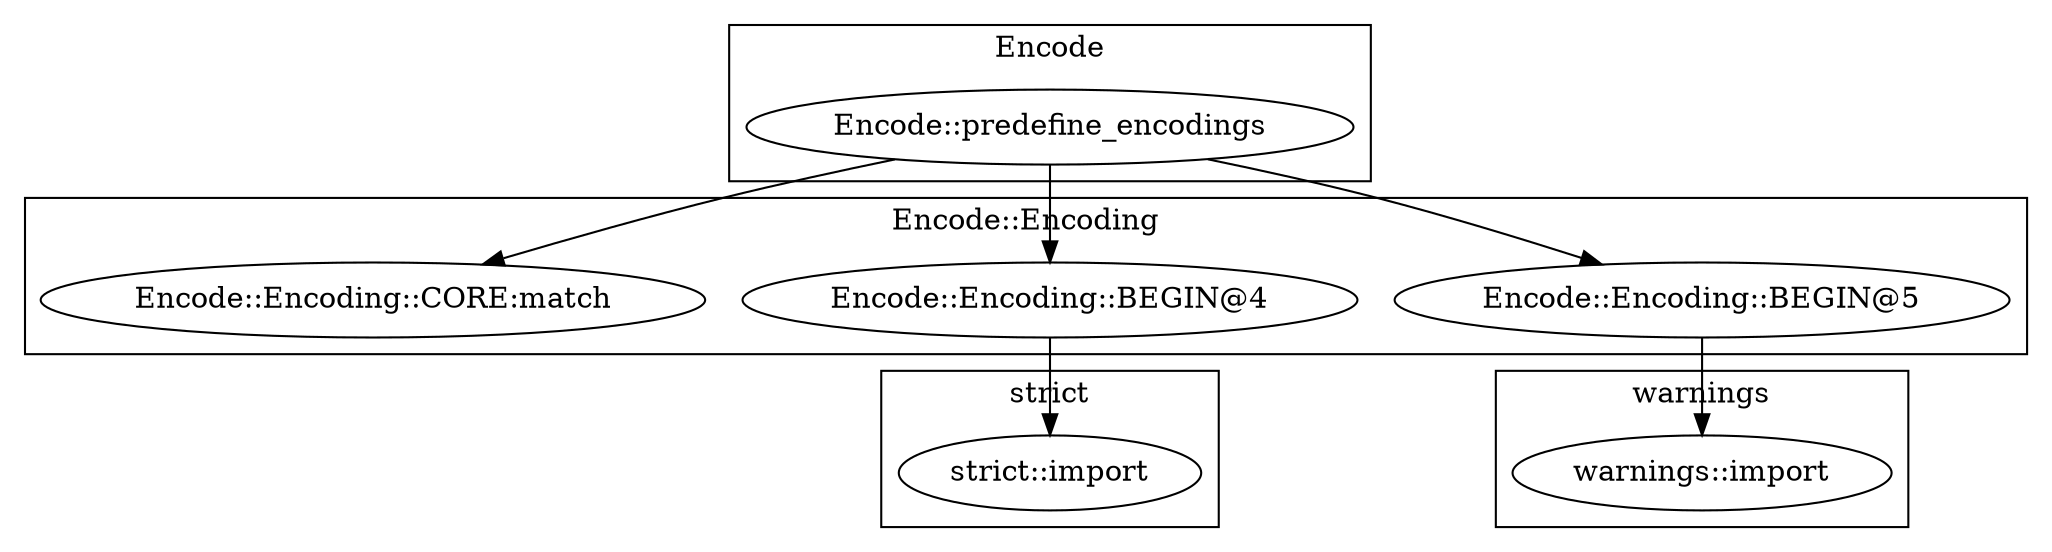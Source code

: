 digraph {
graph [overlap=false]
subgraph cluster_Encode {
	label="Encode";
	"Encode::predefine_encodings";
}
subgraph cluster_warnings {
	label="warnings";
	"warnings::import";
}
subgraph cluster_strict {
	label="strict";
	"strict::import";
}
subgraph cluster_Encode_Encoding {
	label="Encode::Encoding";
	"Encode::Encoding::BEGIN@4";
	"Encode::Encoding::BEGIN@5";
	"Encode::Encoding::CORE:match";
}
"Encode::predefine_encodings" -> "Encode::Encoding::BEGIN@4";
"Encode::Encoding::BEGIN@5" -> "warnings::import";
"Encode::predefine_encodings" -> "Encode::Encoding::CORE:match";
"Encode::predefine_encodings" -> "Encode::Encoding::BEGIN@5";
"Encode::Encoding::BEGIN@4" -> "strict::import";
}
